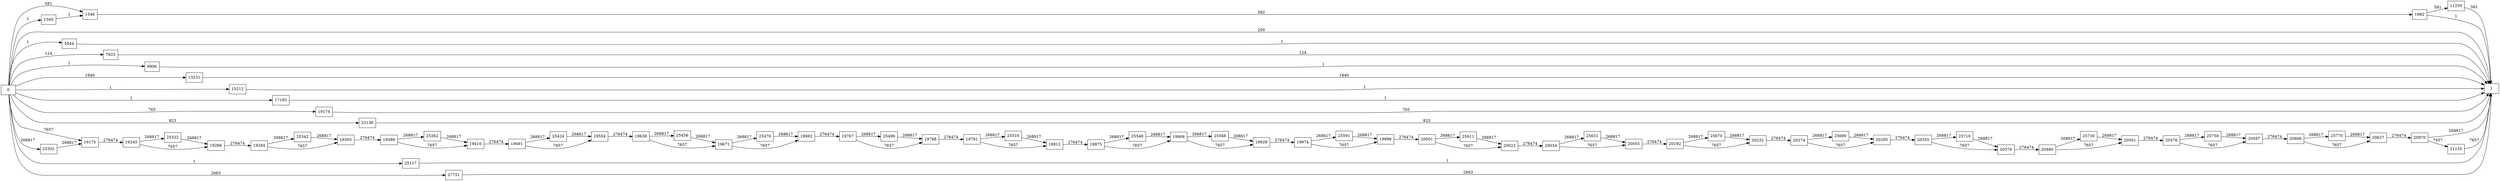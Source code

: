 digraph {
	graph [rankdir=LR]
	node [shape=rectangle]
	1345 -> 1346 [label=1]
	1346 -> 1982 [label=582]
	1982 -> 1 [label=1]
	1982 -> 11250 [label=581]
	5944 -> 1 [label=1]
	7925 -> 1 [label=124]
	9906 -> 1 [label=1]
	11250 -> 1 [label=581]
	13231 -> 1 [label=1840]
	15212 -> 1 [label=1]
	17193 -> 1 [label=1]
	19174 -> 1 [label=765]
	19175 -> 19245 [label=276474]
	19245 -> 19266 [label=7657]
	19245 -> 25322 [label=268817]
	19266 -> 19284 [label=276474]
	19284 -> 19305 [label=7657]
	19284 -> 25342 [label=268817]
	19305 -> 19389 [label=276474]
	19389 -> 19410 [label=7657]
	19389 -> 25362 [label=268817]
	19410 -> 19491 [label=276474]
	19491 -> 19554 [label=7657]
	19491 -> 25424 [label=268817]
	19554 -> 19638 [label=276474]
	19638 -> 19671 [label=7657]
	19638 -> 25456 [label=268817]
	19671 -> 19692 [label=7657]
	19671 -> 25476 [label=268817]
	19692 -> 19767 [label=276474]
	19767 -> 19788 [label=7657]
	19767 -> 25496 [label=268817]
	19788 -> 19791 [label=276474]
	19791 -> 19812 [label=7657]
	19791 -> 25516 [label=268817]
	19812 -> 19875 [label=276474]
	19875 -> 19908 [label=7657]
	19875 -> 25548 [label=268817]
	19908 -> 19929 [label=7657]
	19908 -> 25568 [label=268817]
	19929 -> 19974 [label=276474]
	19974 -> 19998 [label=7657]
	19974 -> 25591 [label=268817]
	19998 -> 20001 [label=276474]
	20001 -> 20022 [label=7657]
	20001 -> 25611 [label=268817]
	20022 -> 20034 [label=276474]
	20034 -> 20055 [label=7657]
	20034 -> 25631 [label=268817]
	20055 -> 20192 [label=276474]
	20192 -> 20232 [label=7657]
	20192 -> 25670 [label=268817]
	20232 -> 20274 [label=276474]
	20274 -> 20295 [label=7657]
	20274 -> 25690 [label=268817]
	20295 -> 20355 [label=276474]
	20355 -> 20376 [label=7657]
	20355 -> 25710 [label=268817]
	20376 -> 20480 [label=276474]
	20480 -> 20501 [label=7657]
	20480 -> 25730 [label=268817]
	20501 -> 20576 [label=276474]
	20576 -> 20597 [label=7657]
	20576 -> 25750 [label=268817]
	20597 -> 20606 [label=276474]
	20606 -> 20627 [label=7657]
	20606 -> 25770 [label=268817]
	20627 -> 20970 [label=276474]
	20970 -> 1 [label=268817]
	20970 -> 21155 [label=7657]
	21155 -> 1 [label=7657]
	23136 -> 1 [label=823]
	25117 -> 1 [label=1]
	25302 -> 19175 [label=268817]
	25322 -> 19266 [label=268817]
	25342 -> 19305 [label=268817]
	25362 -> 19410 [label=268817]
	25424 -> 19554 [label=268817]
	25456 -> 19671 [label=268817]
	25476 -> 19692 [label=268817]
	25496 -> 19788 [label=268817]
	25516 -> 19812 [label=268817]
	25548 -> 19908 [label=268817]
	25568 -> 19929 [label=268817]
	25591 -> 19998 [label=268817]
	25611 -> 20022 [label=268817]
	25631 -> 20055 [label=268817]
	25670 -> 20232 [label=268817]
	25690 -> 20295 [label=268817]
	25710 -> 20376 [label=268817]
	25730 -> 20501 [label=268817]
	25750 -> 20597 [label=268817]
	25770 -> 20627 [label=268817]
	27751 -> 1 [label=2663]
	0 -> 1346 [label=581]
	0 -> 19175 [label=7657]
	0 -> 1345 [label=1]
	0 -> 1 [label=200]
	0 -> 5944 [label=1]
	0 -> 7925 [label=124]
	0 -> 9906 [label=1]
	0 -> 13231 [label=1840]
	0 -> 15212 [label=1]
	0 -> 17193 [label=1]
	0 -> 19174 [label=765]
	0 -> 23136 [label=823]
	0 -> 25117 [label=1]
	0 -> 25302 [label=268817]
	0 -> 27751 [label=2663]
}
